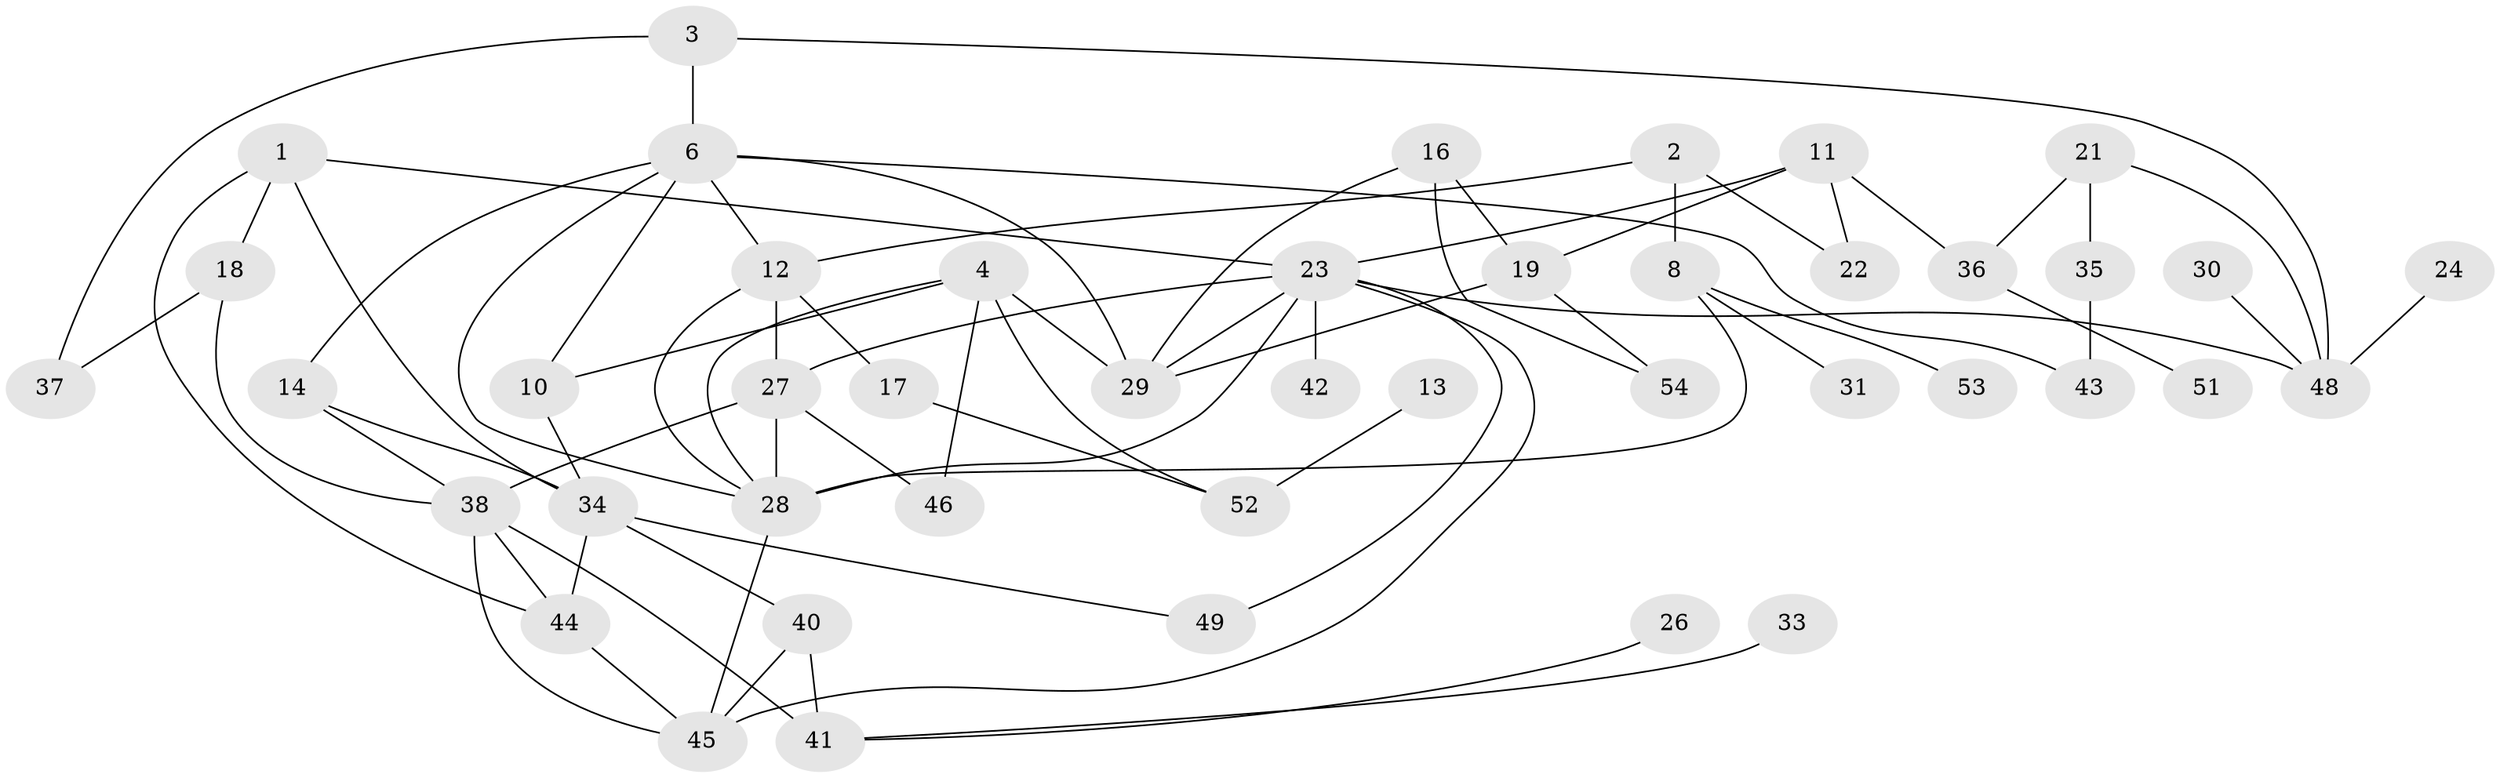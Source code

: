 // original degree distribution, {1: 0.27102803738317754, 3: 0.205607476635514, 4: 0.09345794392523364, 0: 0.08411214953271028, 5: 0.037383177570093455, 6: 0.04672897196261682, 2: 0.24299065420560748, 8: 0.009345794392523364, 7: 0.009345794392523364}
// Generated by graph-tools (version 1.1) at 2025/33/03/09/25 02:33:55]
// undirected, 44 vertices, 72 edges
graph export_dot {
graph [start="1"]
  node [color=gray90,style=filled];
  1;
  2;
  3;
  4;
  6;
  8;
  10;
  11;
  12;
  13;
  14;
  16;
  17;
  18;
  19;
  21;
  22;
  23;
  24;
  26;
  27;
  28;
  29;
  30;
  31;
  33;
  34;
  35;
  36;
  37;
  38;
  40;
  41;
  42;
  43;
  44;
  45;
  46;
  48;
  49;
  51;
  52;
  53;
  54;
  1 -- 18 [weight=1.0];
  1 -- 23 [weight=1.0];
  1 -- 34 [weight=1.0];
  1 -- 44 [weight=1.0];
  2 -- 8 [weight=1.0];
  2 -- 12 [weight=1.0];
  2 -- 22 [weight=1.0];
  3 -- 6 [weight=1.0];
  3 -- 37 [weight=1.0];
  3 -- 48 [weight=1.0];
  4 -- 10 [weight=1.0];
  4 -- 28 [weight=1.0];
  4 -- 29 [weight=1.0];
  4 -- 46 [weight=1.0];
  4 -- 52 [weight=1.0];
  6 -- 10 [weight=1.0];
  6 -- 12 [weight=1.0];
  6 -- 14 [weight=1.0];
  6 -- 28 [weight=1.0];
  6 -- 29 [weight=1.0];
  6 -- 43 [weight=1.0];
  8 -- 28 [weight=1.0];
  8 -- 31 [weight=1.0];
  8 -- 53 [weight=1.0];
  10 -- 34 [weight=1.0];
  11 -- 19 [weight=1.0];
  11 -- 22 [weight=1.0];
  11 -- 23 [weight=1.0];
  11 -- 36 [weight=1.0];
  12 -- 17 [weight=1.0];
  12 -- 27 [weight=1.0];
  12 -- 28 [weight=1.0];
  13 -- 52 [weight=2.0];
  14 -- 34 [weight=1.0];
  14 -- 38 [weight=1.0];
  16 -- 19 [weight=1.0];
  16 -- 29 [weight=1.0];
  16 -- 54 [weight=1.0];
  17 -- 52 [weight=1.0];
  18 -- 37 [weight=1.0];
  18 -- 38 [weight=1.0];
  19 -- 29 [weight=2.0];
  19 -- 54 [weight=1.0];
  21 -- 35 [weight=1.0];
  21 -- 36 [weight=1.0];
  21 -- 48 [weight=1.0];
  23 -- 27 [weight=1.0];
  23 -- 28 [weight=1.0];
  23 -- 29 [weight=1.0];
  23 -- 42 [weight=1.0];
  23 -- 45 [weight=1.0];
  23 -- 48 [weight=1.0];
  23 -- 49 [weight=1.0];
  24 -- 48 [weight=1.0];
  26 -- 41 [weight=1.0];
  27 -- 28 [weight=3.0];
  27 -- 38 [weight=1.0];
  27 -- 46 [weight=1.0];
  28 -- 45 [weight=1.0];
  30 -- 48 [weight=1.0];
  33 -- 41 [weight=1.0];
  34 -- 40 [weight=1.0];
  34 -- 44 [weight=1.0];
  34 -- 49 [weight=1.0];
  35 -- 43 [weight=3.0];
  36 -- 51 [weight=1.0];
  38 -- 41 [weight=2.0];
  38 -- 44 [weight=1.0];
  38 -- 45 [weight=1.0];
  40 -- 41 [weight=1.0];
  40 -- 45 [weight=1.0];
  44 -- 45 [weight=1.0];
}
